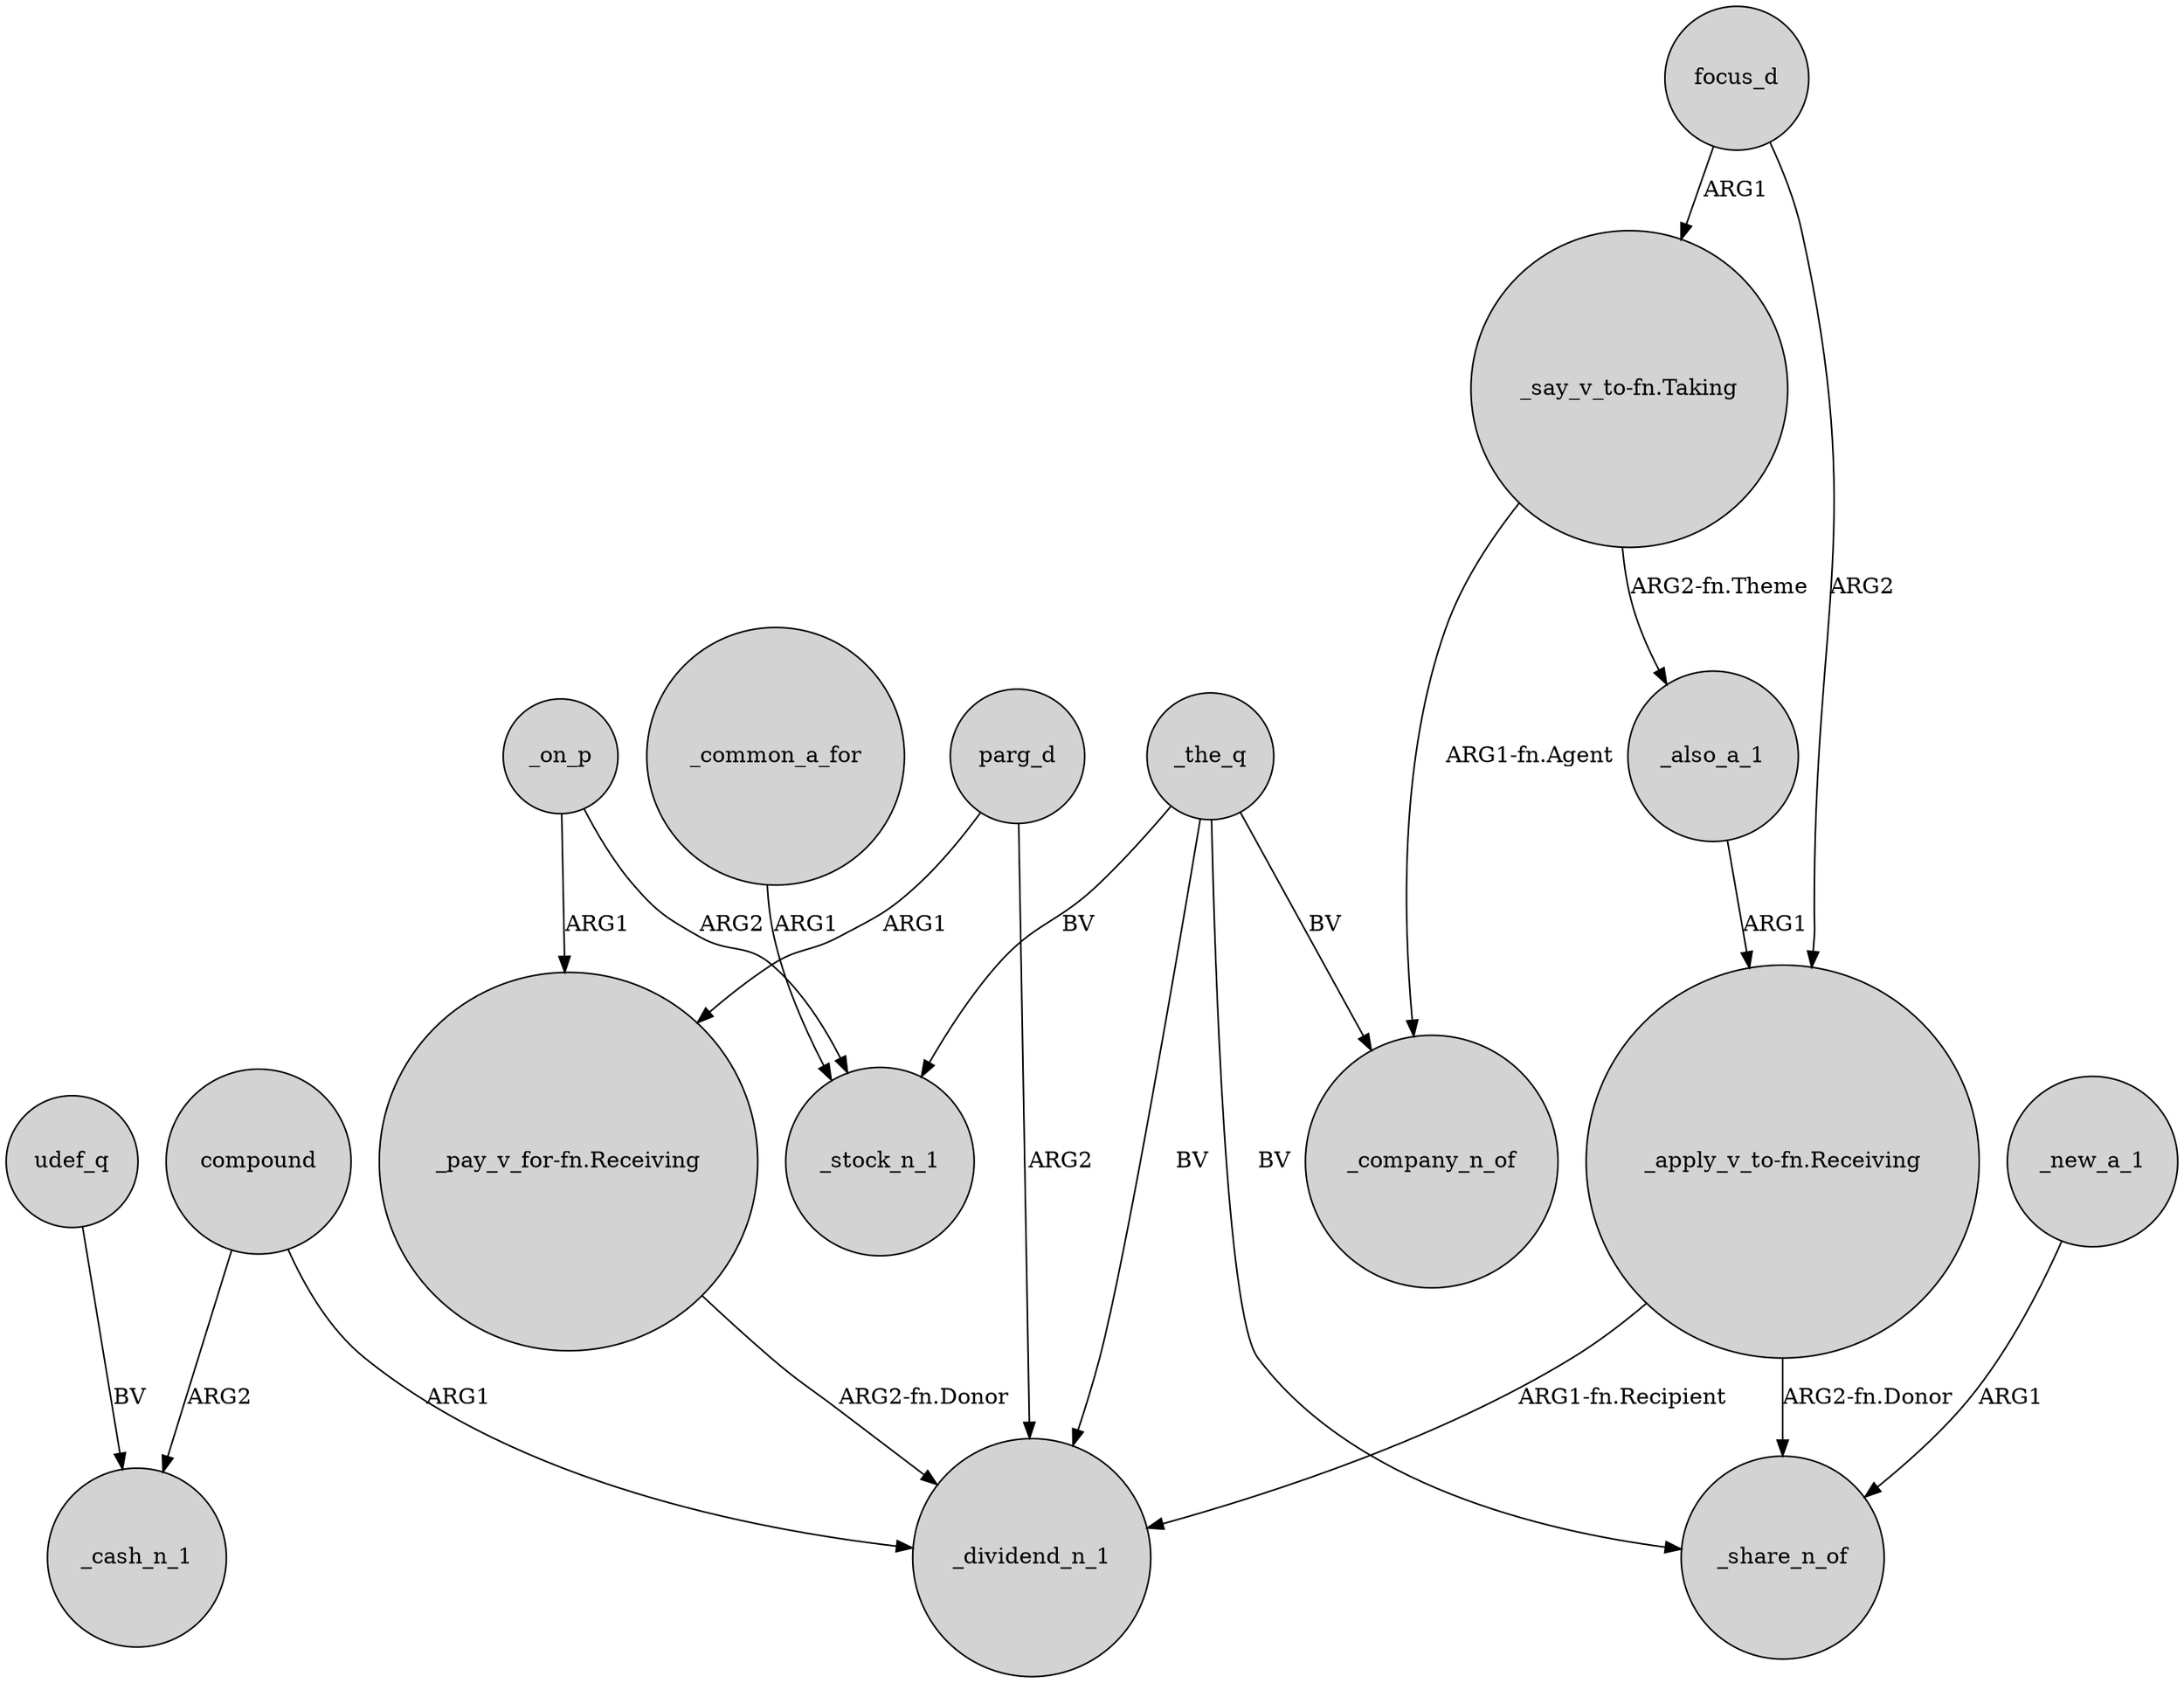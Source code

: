 digraph {
	node [shape=circle style=filled]
	udef_q -> _cash_n_1 [label=BV]
	compound -> _dividend_n_1 [label=ARG1]
	_the_q -> _dividend_n_1 [label=BV]
	_common_a_for -> _stock_n_1 [label=ARG1]
	compound -> _cash_n_1 [label=ARG2]
	focus_d -> "_say_v_to-fn.Taking" [label=ARG1]
	_the_q -> _share_n_of [label=BV]
	"_say_v_to-fn.Taking" -> _company_n_of [label="ARG1-fn.Agent"]
	_on_p -> _stock_n_1 [label=ARG2]
	_new_a_1 -> _share_n_of [label=ARG1]
	_the_q -> _stock_n_1 [label=BV]
	_also_a_1 -> "_apply_v_to-fn.Receiving" [label=ARG1]
	parg_d -> _dividend_n_1 [label=ARG2]
	_on_p -> "_pay_v_for-fn.Receiving" [label=ARG1]
	"_apply_v_to-fn.Receiving" -> _share_n_of [label="ARG2-fn.Donor"]
	"_apply_v_to-fn.Receiving" -> _dividend_n_1 [label="ARG1-fn.Recipient"]
	"_pay_v_for-fn.Receiving" -> _dividend_n_1 [label="ARG2-fn.Donor"]
	_the_q -> _company_n_of [label=BV]
	focus_d -> "_apply_v_to-fn.Receiving" [label=ARG2]
	"_say_v_to-fn.Taking" -> _also_a_1 [label="ARG2-fn.Theme"]
	parg_d -> "_pay_v_for-fn.Receiving" [label=ARG1]
}

